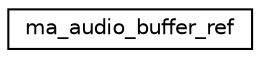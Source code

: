 digraph "Graphical Class Hierarchy"
{
 // LATEX_PDF_SIZE
  edge [fontname="Helvetica",fontsize="10",labelfontname="Helvetica",labelfontsize="10"];
  node [fontname="Helvetica",fontsize="10",shape=record];
  rankdir="LR";
  Node0 [label="ma_audio_buffer_ref",height=0.2,width=0.4,color="black", fillcolor="white", style="filled",URL="$structma__audio__buffer__ref.html",tooltip=" "];
}
